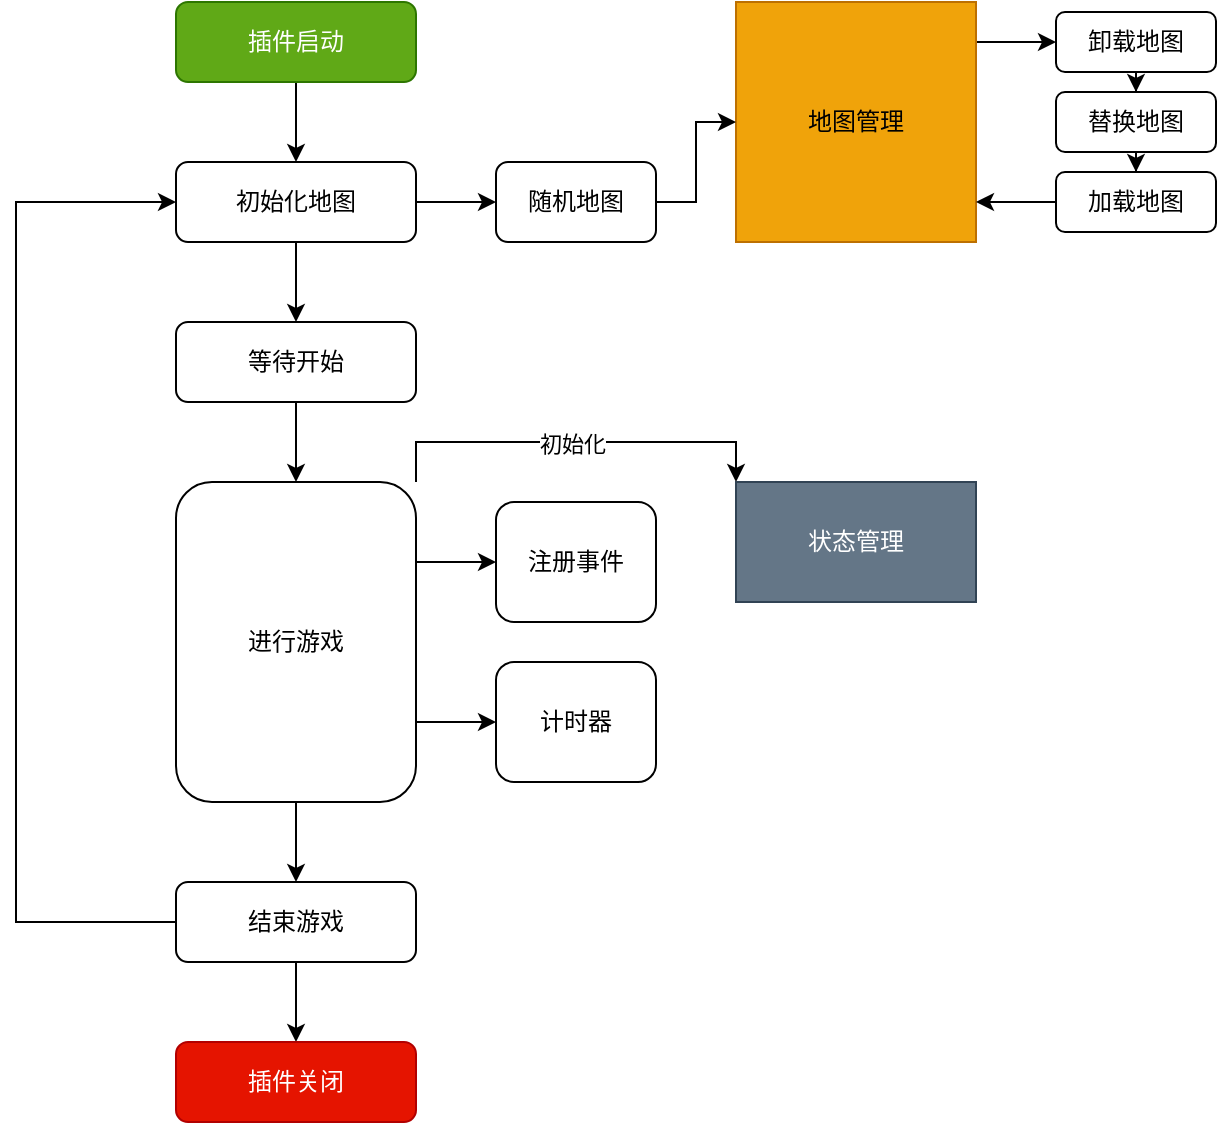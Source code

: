 <mxfile version="24.7.5">
  <diagram id="C5RBs43oDa-KdzZeNtuy" name="Page-1">
    <mxGraphModel dx="1004" dy="635" grid="1" gridSize="10" guides="1" tooltips="1" connect="1" arrows="1" fold="1" page="1" pageScale="1" pageWidth="827" pageHeight="1169" math="0" shadow="0">
      <root>
        <mxCell id="WIyWlLk6GJQsqaUBKTNV-0" />
        <mxCell id="WIyWlLk6GJQsqaUBKTNV-1" parent="WIyWlLk6GJQsqaUBKTNV-0" />
        <mxCell id="-lmqkk2ib4f_wIu81n4l-2" style="edgeStyle=orthogonalEdgeStyle;rounded=0;orthogonalLoop=1;jettySize=auto;html=1;" edge="1" parent="WIyWlLk6GJQsqaUBKTNV-1" source="WIyWlLk6GJQsqaUBKTNV-3" target="-lmqkk2ib4f_wIu81n4l-0">
          <mxGeometry relative="1" as="geometry" />
        </mxCell>
        <mxCell id="WIyWlLk6GJQsqaUBKTNV-3" value="插件启动" style="rounded=1;whiteSpace=wrap;html=1;fontSize=12;glass=0;strokeWidth=1;shadow=0;fillColor=#60a917;fontColor=#ffffff;strokeColor=#2D7600;" parent="WIyWlLk6GJQsqaUBKTNV-1" vertex="1">
          <mxGeometry x="160" y="80" width="120" height="40" as="geometry" />
        </mxCell>
        <mxCell id="-lmqkk2ib4f_wIu81n4l-14" style="edgeStyle=orthogonalEdgeStyle;rounded=0;orthogonalLoop=1;jettySize=auto;html=1;" edge="1" parent="WIyWlLk6GJQsqaUBKTNV-1" source="-lmqkk2ib4f_wIu81n4l-0" target="-lmqkk2ib4f_wIu81n4l-13">
          <mxGeometry relative="1" as="geometry" />
        </mxCell>
        <mxCell id="-lmqkk2ib4f_wIu81n4l-29" style="edgeStyle=orthogonalEdgeStyle;rounded=0;orthogonalLoop=1;jettySize=auto;html=1;" edge="1" parent="WIyWlLk6GJQsqaUBKTNV-1" source="-lmqkk2ib4f_wIu81n4l-0" target="-lmqkk2ib4f_wIu81n4l-28">
          <mxGeometry relative="1" as="geometry" />
        </mxCell>
        <mxCell id="-lmqkk2ib4f_wIu81n4l-0" value="初始化地图" style="rounded=1;whiteSpace=wrap;html=1;" vertex="1" parent="WIyWlLk6GJQsqaUBKTNV-1">
          <mxGeometry x="160" y="160" width="120" height="40" as="geometry" />
        </mxCell>
        <mxCell id="-lmqkk2ib4f_wIu81n4l-7" style="edgeStyle=orthogonalEdgeStyle;rounded=0;orthogonalLoop=1;jettySize=auto;html=1;exitX=1;exitY=0.25;exitDx=0;exitDy=0;" edge="1" parent="WIyWlLk6GJQsqaUBKTNV-1" source="-lmqkk2ib4f_wIu81n4l-1" target="-lmqkk2ib4f_wIu81n4l-4">
          <mxGeometry relative="1" as="geometry">
            <Array as="points">
              <mxPoint x="300" y="360" />
              <mxPoint x="300" y="360" />
            </Array>
          </mxGeometry>
        </mxCell>
        <mxCell id="-lmqkk2ib4f_wIu81n4l-8" style="edgeStyle=orthogonalEdgeStyle;rounded=0;orthogonalLoop=1;jettySize=auto;html=1;exitX=1;exitY=0.75;exitDx=0;exitDy=0;" edge="1" parent="WIyWlLk6GJQsqaUBKTNV-1" source="-lmqkk2ib4f_wIu81n4l-1" target="-lmqkk2ib4f_wIu81n4l-5">
          <mxGeometry relative="1" as="geometry">
            <Array as="points">
              <mxPoint x="260" y="440" />
            </Array>
          </mxGeometry>
        </mxCell>
        <mxCell id="-lmqkk2ib4f_wIu81n4l-32" style="edgeStyle=orthogonalEdgeStyle;rounded=0;orthogonalLoop=1;jettySize=auto;html=1;" edge="1" parent="WIyWlLk6GJQsqaUBKTNV-1" source="-lmqkk2ib4f_wIu81n4l-1" target="-lmqkk2ib4f_wIu81n4l-31">
          <mxGeometry relative="1" as="geometry" />
        </mxCell>
        <mxCell id="-lmqkk2ib4f_wIu81n4l-34" style="edgeStyle=orthogonalEdgeStyle;rounded=0;orthogonalLoop=1;jettySize=auto;html=1;exitX=1;exitY=0;exitDx=0;exitDy=0;entryX=0;entryY=0;entryDx=0;entryDy=0;" edge="1" parent="WIyWlLk6GJQsqaUBKTNV-1" source="-lmqkk2ib4f_wIu81n4l-1" target="-lmqkk2ib4f_wIu81n4l-11">
          <mxGeometry relative="1" as="geometry" />
        </mxCell>
        <mxCell id="-lmqkk2ib4f_wIu81n4l-35" value="初始化" style="edgeLabel;html=1;align=center;verticalAlign=middle;resizable=0;points=[];" vertex="1" connectable="0" parent="-lmqkk2ib4f_wIu81n4l-34">
          <mxGeometry x="-0.023" y="-1" relative="1" as="geometry">
            <mxPoint as="offset" />
          </mxGeometry>
        </mxCell>
        <mxCell id="-lmqkk2ib4f_wIu81n4l-1" value="进行游戏" style="rounded=1;whiteSpace=wrap;html=1;" vertex="1" parent="WIyWlLk6GJQsqaUBKTNV-1">
          <mxGeometry x="160" y="320" width="120" height="160" as="geometry" />
        </mxCell>
        <mxCell id="-lmqkk2ib4f_wIu81n4l-4" value="注册事件" style="rounded=1;whiteSpace=wrap;html=1;" vertex="1" parent="WIyWlLk6GJQsqaUBKTNV-1">
          <mxGeometry x="320" y="330" width="80" height="60" as="geometry" />
        </mxCell>
        <mxCell id="-lmqkk2ib4f_wIu81n4l-5" value="计时器" style="rounded=1;whiteSpace=wrap;html=1;" vertex="1" parent="WIyWlLk6GJQsqaUBKTNV-1">
          <mxGeometry x="320" y="410" width="80" height="60" as="geometry" />
        </mxCell>
        <mxCell id="-lmqkk2ib4f_wIu81n4l-11" value="状态管理" style="rounded=0;whiteSpace=wrap;html=1;fillColor=#647687;fontColor=#ffffff;strokeColor=#314354;" vertex="1" parent="WIyWlLk6GJQsqaUBKTNV-1">
          <mxGeometry x="440" y="320" width="120" height="60" as="geometry" />
        </mxCell>
        <mxCell id="-lmqkk2ib4f_wIu81n4l-23" style="edgeStyle=orthogonalEdgeStyle;rounded=0;orthogonalLoop=1;jettySize=auto;html=1;exitX=1;exitY=0.25;exitDx=0;exitDy=0;entryX=0;entryY=0.5;entryDx=0;entryDy=0;" edge="1" parent="WIyWlLk6GJQsqaUBKTNV-1" source="-lmqkk2ib4f_wIu81n4l-12" target="-lmqkk2ib4f_wIu81n4l-20">
          <mxGeometry relative="1" as="geometry">
            <Array as="points">
              <mxPoint x="560" y="100" />
            </Array>
          </mxGeometry>
        </mxCell>
        <mxCell id="-lmqkk2ib4f_wIu81n4l-12" value="地图管理" style="rounded=0;whiteSpace=wrap;html=1;align=center;fillColor=#f0a30a;fontColor=#000000;strokeColor=#BD7000;" vertex="1" parent="WIyWlLk6GJQsqaUBKTNV-1">
          <mxGeometry x="440" y="80" width="120" height="120" as="geometry" />
        </mxCell>
        <mxCell id="-lmqkk2ib4f_wIu81n4l-15" style="edgeStyle=orthogonalEdgeStyle;rounded=0;orthogonalLoop=1;jettySize=auto;html=1;" edge="1" parent="WIyWlLk6GJQsqaUBKTNV-1" source="-lmqkk2ib4f_wIu81n4l-13" target="-lmqkk2ib4f_wIu81n4l-12">
          <mxGeometry relative="1" as="geometry" />
        </mxCell>
        <mxCell id="-lmqkk2ib4f_wIu81n4l-13" value="随机地图" style="rounded=1;whiteSpace=wrap;html=1;" vertex="1" parent="WIyWlLk6GJQsqaUBKTNV-1">
          <mxGeometry x="320" y="160" width="80" height="40" as="geometry" />
        </mxCell>
        <mxCell id="-lmqkk2ib4f_wIu81n4l-24" style="edgeStyle=orthogonalEdgeStyle;rounded=0;orthogonalLoop=1;jettySize=auto;html=1;" edge="1" parent="WIyWlLk6GJQsqaUBKTNV-1" source="-lmqkk2ib4f_wIu81n4l-20" target="-lmqkk2ib4f_wIu81n4l-21">
          <mxGeometry relative="1" as="geometry" />
        </mxCell>
        <mxCell id="-lmqkk2ib4f_wIu81n4l-20" value="卸载地图" style="rounded=1;whiteSpace=wrap;html=1;" vertex="1" parent="WIyWlLk6GJQsqaUBKTNV-1">
          <mxGeometry x="600" y="85" width="80" height="30" as="geometry" />
        </mxCell>
        <mxCell id="-lmqkk2ib4f_wIu81n4l-25" style="edgeStyle=orthogonalEdgeStyle;rounded=0;orthogonalLoop=1;jettySize=auto;html=1;" edge="1" parent="WIyWlLk6GJQsqaUBKTNV-1" source="-lmqkk2ib4f_wIu81n4l-21" target="-lmqkk2ib4f_wIu81n4l-22">
          <mxGeometry relative="1" as="geometry" />
        </mxCell>
        <mxCell id="-lmqkk2ib4f_wIu81n4l-21" value="替换地图" style="rounded=1;whiteSpace=wrap;html=1;" vertex="1" parent="WIyWlLk6GJQsqaUBKTNV-1">
          <mxGeometry x="600" y="125" width="80" height="30" as="geometry" />
        </mxCell>
        <mxCell id="-lmqkk2ib4f_wIu81n4l-26" style="edgeStyle=orthogonalEdgeStyle;rounded=0;orthogonalLoop=1;jettySize=auto;html=1;" edge="1" parent="WIyWlLk6GJQsqaUBKTNV-1" source="-lmqkk2ib4f_wIu81n4l-22" target="-lmqkk2ib4f_wIu81n4l-12">
          <mxGeometry relative="1" as="geometry">
            <Array as="points">
              <mxPoint x="570" y="180" />
              <mxPoint x="570" y="180" />
            </Array>
          </mxGeometry>
        </mxCell>
        <mxCell id="-lmqkk2ib4f_wIu81n4l-22" value="加载地图" style="rounded=1;whiteSpace=wrap;html=1;" vertex="1" parent="WIyWlLk6GJQsqaUBKTNV-1">
          <mxGeometry x="600" y="165" width="80" height="30" as="geometry" />
        </mxCell>
        <mxCell id="-lmqkk2ib4f_wIu81n4l-30" style="edgeStyle=orthogonalEdgeStyle;rounded=0;orthogonalLoop=1;jettySize=auto;html=1;" edge="1" parent="WIyWlLk6GJQsqaUBKTNV-1" source="-lmqkk2ib4f_wIu81n4l-28" target="-lmqkk2ib4f_wIu81n4l-1">
          <mxGeometry relative="1" as="geometry" />
        </mxCell>
        <mxCell id="-lmqkk2ib4f_wIu81n4l-28" value="等待开始" style="rounded=1;whiteSpace=wrap;html=1;" vertex="1" parent="WIyWlLk6GJQsqaUBKTNV-1">
          <mxGeometry x="160" y="240" width="120" height="40" as="geometry" />
        </mxCell>
        <mxCell id="-lmqkk2ib4f_wIu81n4l-33" style="edgeStyle=orthogonalEdgeStyle;rounded=0;orthogonalLoop=1;jettySize=auto;html=1;" edge="1" parent="WIyWlLk6GJQsqaUBKTNV-1" source="-lmqkk2ib4f_wIu81n4l-31" target="-lmqkk2ib4f_wIu81n4l-0">
          <mxGeometry relative="1" as="geometry">
            <Array as="points">
              <mxPoint x="80" y="540" />
              <mxPoint x="80" y="180" />
            </Array>
          </mxGeometry>
        </mxCell>
        <mxCell id="-lmqkk2ib4f_wIu81n4l-37" style="edgeStyle=orthogonalEdgeStyle;rounded=0;orthogonalLoop=1;jettySize=auto;html=1;" edge="1" parent="WIyWlLk6GJQsqaUBKTNV-1" source="-lmqkk2ib4f_wIu81n4l-31" target="-lmqkk2ib4f_wIu81n4l-36">
          <mxGeometry relative="1" as="geometry" />
        </mxCell>
        <mxCell id="-lmqkk2ib4f_wIu81n4l-31" value="结束游戏" style="rounded=1;whiteSpace=wrap;html=1;" vertex="1" parent="WIyWlLk6GJQsqaUBKTNV-1">
          <mxGeometry x="160" y="520" width="120" height="40" as="geometry" />
        </mxCell>
        <mxCell id="-lmqkk2ib4f_wIu81n4l-36" value="插件关闭" style="rounded=1;whiteSpace=wrap;html=1;fontSize=12;glass=0;strokeWidth=1;shadow=0;fillColor=#e51400;fontColor=#ffffff;strokeColor=#B20000;" vertex="1" parent="WIyWlLk6GJQsqaUBKTNV-1">
          <mxGeometry x="160" y="600" width="120" height="40" as="geometry" />
        </mxCell>
      </root>
    </mxGraphModel>
  </diagram>
</mxfile>
